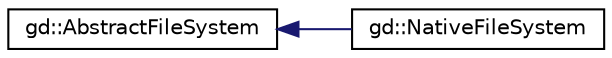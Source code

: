 digraph "Graphical Class Hierarchy"
{
  edge [fontname="Helvetica",fontsize="10",labelfontname="Helvetica",labelfontsize="10"];
  node [fontname="Helvetica",fontsize="10",shape=record];
  rankdir="LR";
  Node1 [label="gd::AbstractFileSystem",height=0.2,width=0.4,color="black", fillcolor="white", style="filled",URL="$classgd_1_1_abstract_file_system.html",tooltip="AbstractFileSystem is used to do classical file manipulation in a way that is agnostic of the platfor..."];
  Node1 -> Node2 [dir="back",color="midnightblue",fontsize="10",style="solid",fontname="Helvetica"];
  Node2 [label="gd::NativeFileSystem",height=0.2,width=0.4,color="black", fillcolor="white", style="filled",URL="$classgd_1_1_native_file_system.html",tooltip="Implementation of AbstractFileSystem using wxWidgets to manipulate files as usual: Most calls are red..."];
}
